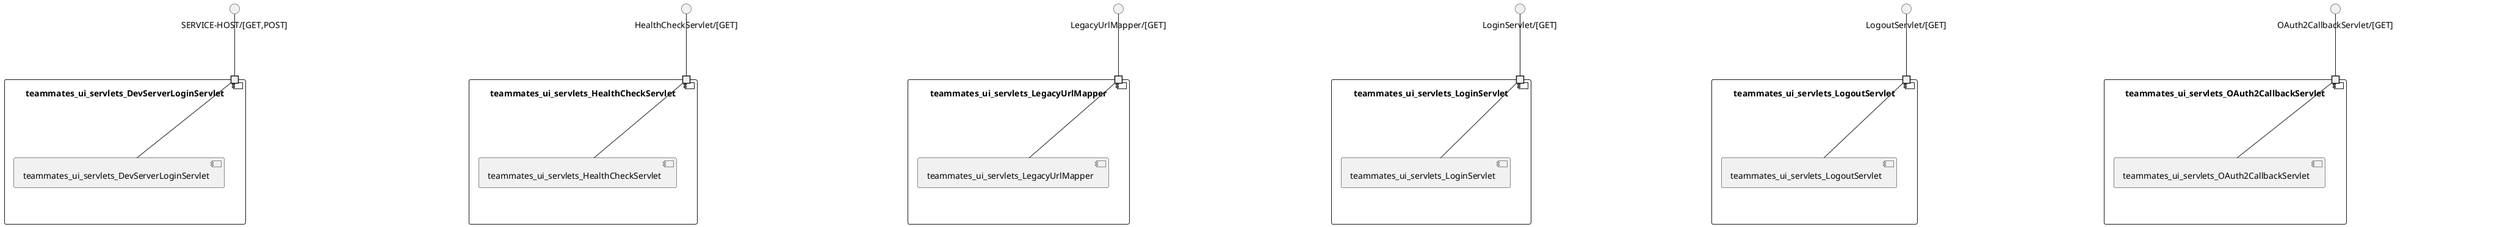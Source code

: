 @startuml
skinparam fixCircleLabelOverlapping true
skinparam componentStyle uml2
component "teammates_ui_servlets_DevServerLoginServlet\n\n\n\n\n\n" {
[teammates_ui_servlets_DevServerLoginServlet]
portin " " as teammates_ui_servlets_DevServerLoginServlet_requires_SERVICE_HOST_GET_POST_
"teammates_ui_servlets_DevServerLoginServlet_requires_SERVICE_HOST_GET_POST_"--[teammates_ui_servlets_DevServerLoginServlet]
}
interface "SERVICE-HOST/[GET,POST]" as interface.SERVICE_HOST_GET_POST_
interface.SERVICE_HOST_GET_POST_--"teammates_ui_servlets_DevServerLoginServlet_requires_SERVICE_HOST_GET_POST_"
component "teammates_ui_servlets_HealthCheckServlet\n\n\n\n\n\n" {
[teammates_ui_servlets_HealthCheckServlet]
portin " " as teammates_ui_servlets_HealthCheckServlet_requires_HealthCheckServlet_GET_
"teammates_ui_servlets_HealthCheckServlet_requires_HealthCheckServlet_GET_"--[teammates_ui_servlets_HealthCheckServlet]
}
interface "HealthCheckServlet/[GET]" as interface.HealthCheckServlet_GET_
interface.HealthCheckServlet_GET_--"teammates_ui_servlets_HealthCheckServlet_requires_HealthCheckServlet_GET_"
component "teammates_ui_servlets_LegacyUrlMapper\n\n\n\n\n\n" {
[teammates_ui_servlets_LegacyUrlMapper]
portin " " as teammates_ui_servlets_LegacyUrlMapper_requires_LegacyUrlMapper_GET_
"teammates_ui_servlets_LegacyUrlMapper_requires_LegacyUrlMapper_GET_"--[teammates_ui_servlets_LegacyUrlMapper]
}
interface "LegacyUrlMapper/[GET]" as interface.LegacyUrlMapper_GET_
interface.LegacyUrlMapper_GET_--"teammates_ui_servlets_LegacyUrlMapper_requires_LegacyUrlMapper_GET_"
component "teammates_ui_servlets_LoginServlet\n\n\n\n\n\n" {
[teammates_ui_servlets_LoginServlet]
portin " " as teammates_ui_servlets_LoginServlet_requires_LoginServlet_GET_
"teammates_ui_servlets_LoginServlet_requires_LoginServlet_GET_"--[teammates_ui_servlets_LoginServlet]
}
interface "LoginServlet/[GET]" as interface.LoginServlet_GET_
interface.LoginServlet_GET_--"teammates_ui_servlets_LoginServlet_requires_LoginServlet_GET_"
component "teammates_ui_servlets_LogoutServlet\n\n\n\n\n\n" {
[teammates_ui_servlets_LogoutServlet]
portin " " as teammates_ui_servlets_LogoutServlet_requires_LogoutServlet_GET_
"teammates_ui_servlets_LogoutServlet_requires_LogoutServlet_GET_"--[teammates_ui_servlets_LogoutServlet]
}
interface "LogoutServlet/[GET]" as interface.LogoutServlet_GET_
interface.LogoutServlet_GET_--"teammates_ui_servlets_LogoutServlet_requires_LogoutServlet_GET_"
component "teammates_ui_servlets_OAuth2CallbackServlet\n\n\n\n\n\n" {
[teammates_ui_servlets_OAuth2CallbackServlet]
portin " " as teammates_ui_servlets_OAuth2CallbackServlet_requires_OAuth2CallbackServlet_GET_
"teammates_ui_servlets_OAuth2CallbackServlet_requires_OAuth2CallbackServlet_GET_"--[teammates_ui_servlets_OAuth2CallbackServlet]
}
interface "OAuth2CallbackServlet/[GET]" as interface.OAuth2CallbackServlet_GET_
interface.OAuth2CallbackServlet_GET_--"teammates_ui_servlets_OAuth2CallbackServlet_requires_OAuth2CallbackServlet_GET_"
component "teammates_ui_servlets_WebApiServlet\n\n\n\n\n\n" {
[teammates_ui_servlets_WebApiServlet]
portin " " as teammates_ui_servlets_WebApiServlet_requires_WebApiServlet_DELETE_GET_POST_PUT_
"teammates_ui_servlets_WebApiServlet_requires_WebApiServlet_DELETE_GET_POST_PUT_"--[teammates_ui_servlets_WebApiServlet]
}
interface "WebApiServlet/[DELETE,GET,POST,PUT]" as interface.WebApiServlet_DELETE_GET_POST_PUT_
interface.WebApiServlet_DELETE_GET_POST_PUT_--"teammates_ui_servlets_WebApiServlet_requires_WebApiServlet_DELETE_GET_POST_PUT_"
component "teammates_ui_servlets_WebPageServlet\n\n\n\n\n\n" {
[teammates_ui_servlets_WebPageServlet]
portin " " as teammates_ui_servlets_WebPageServlet_requires_WebPageServlet_GET_
"teammates_ui_servlets_WebPageServlet_requires_WebPageServlet_GET_"--[teammates_ui_servlets_WebPageServlet]
}
interface "WebPageServlet/[GET]" as interface.WebPageServlet_GET_
interface.WebPageServlet_GET_--"teammates_ui_servlets_WebPageServlet_requires_WebPageServlet_GET_"
interface "teammates_common_util_Logger" as interface.teammates_common_util_Logger
interface.teammates_common_util_Logger--[teammates_common_util_Logger_Provider]

@enduml

